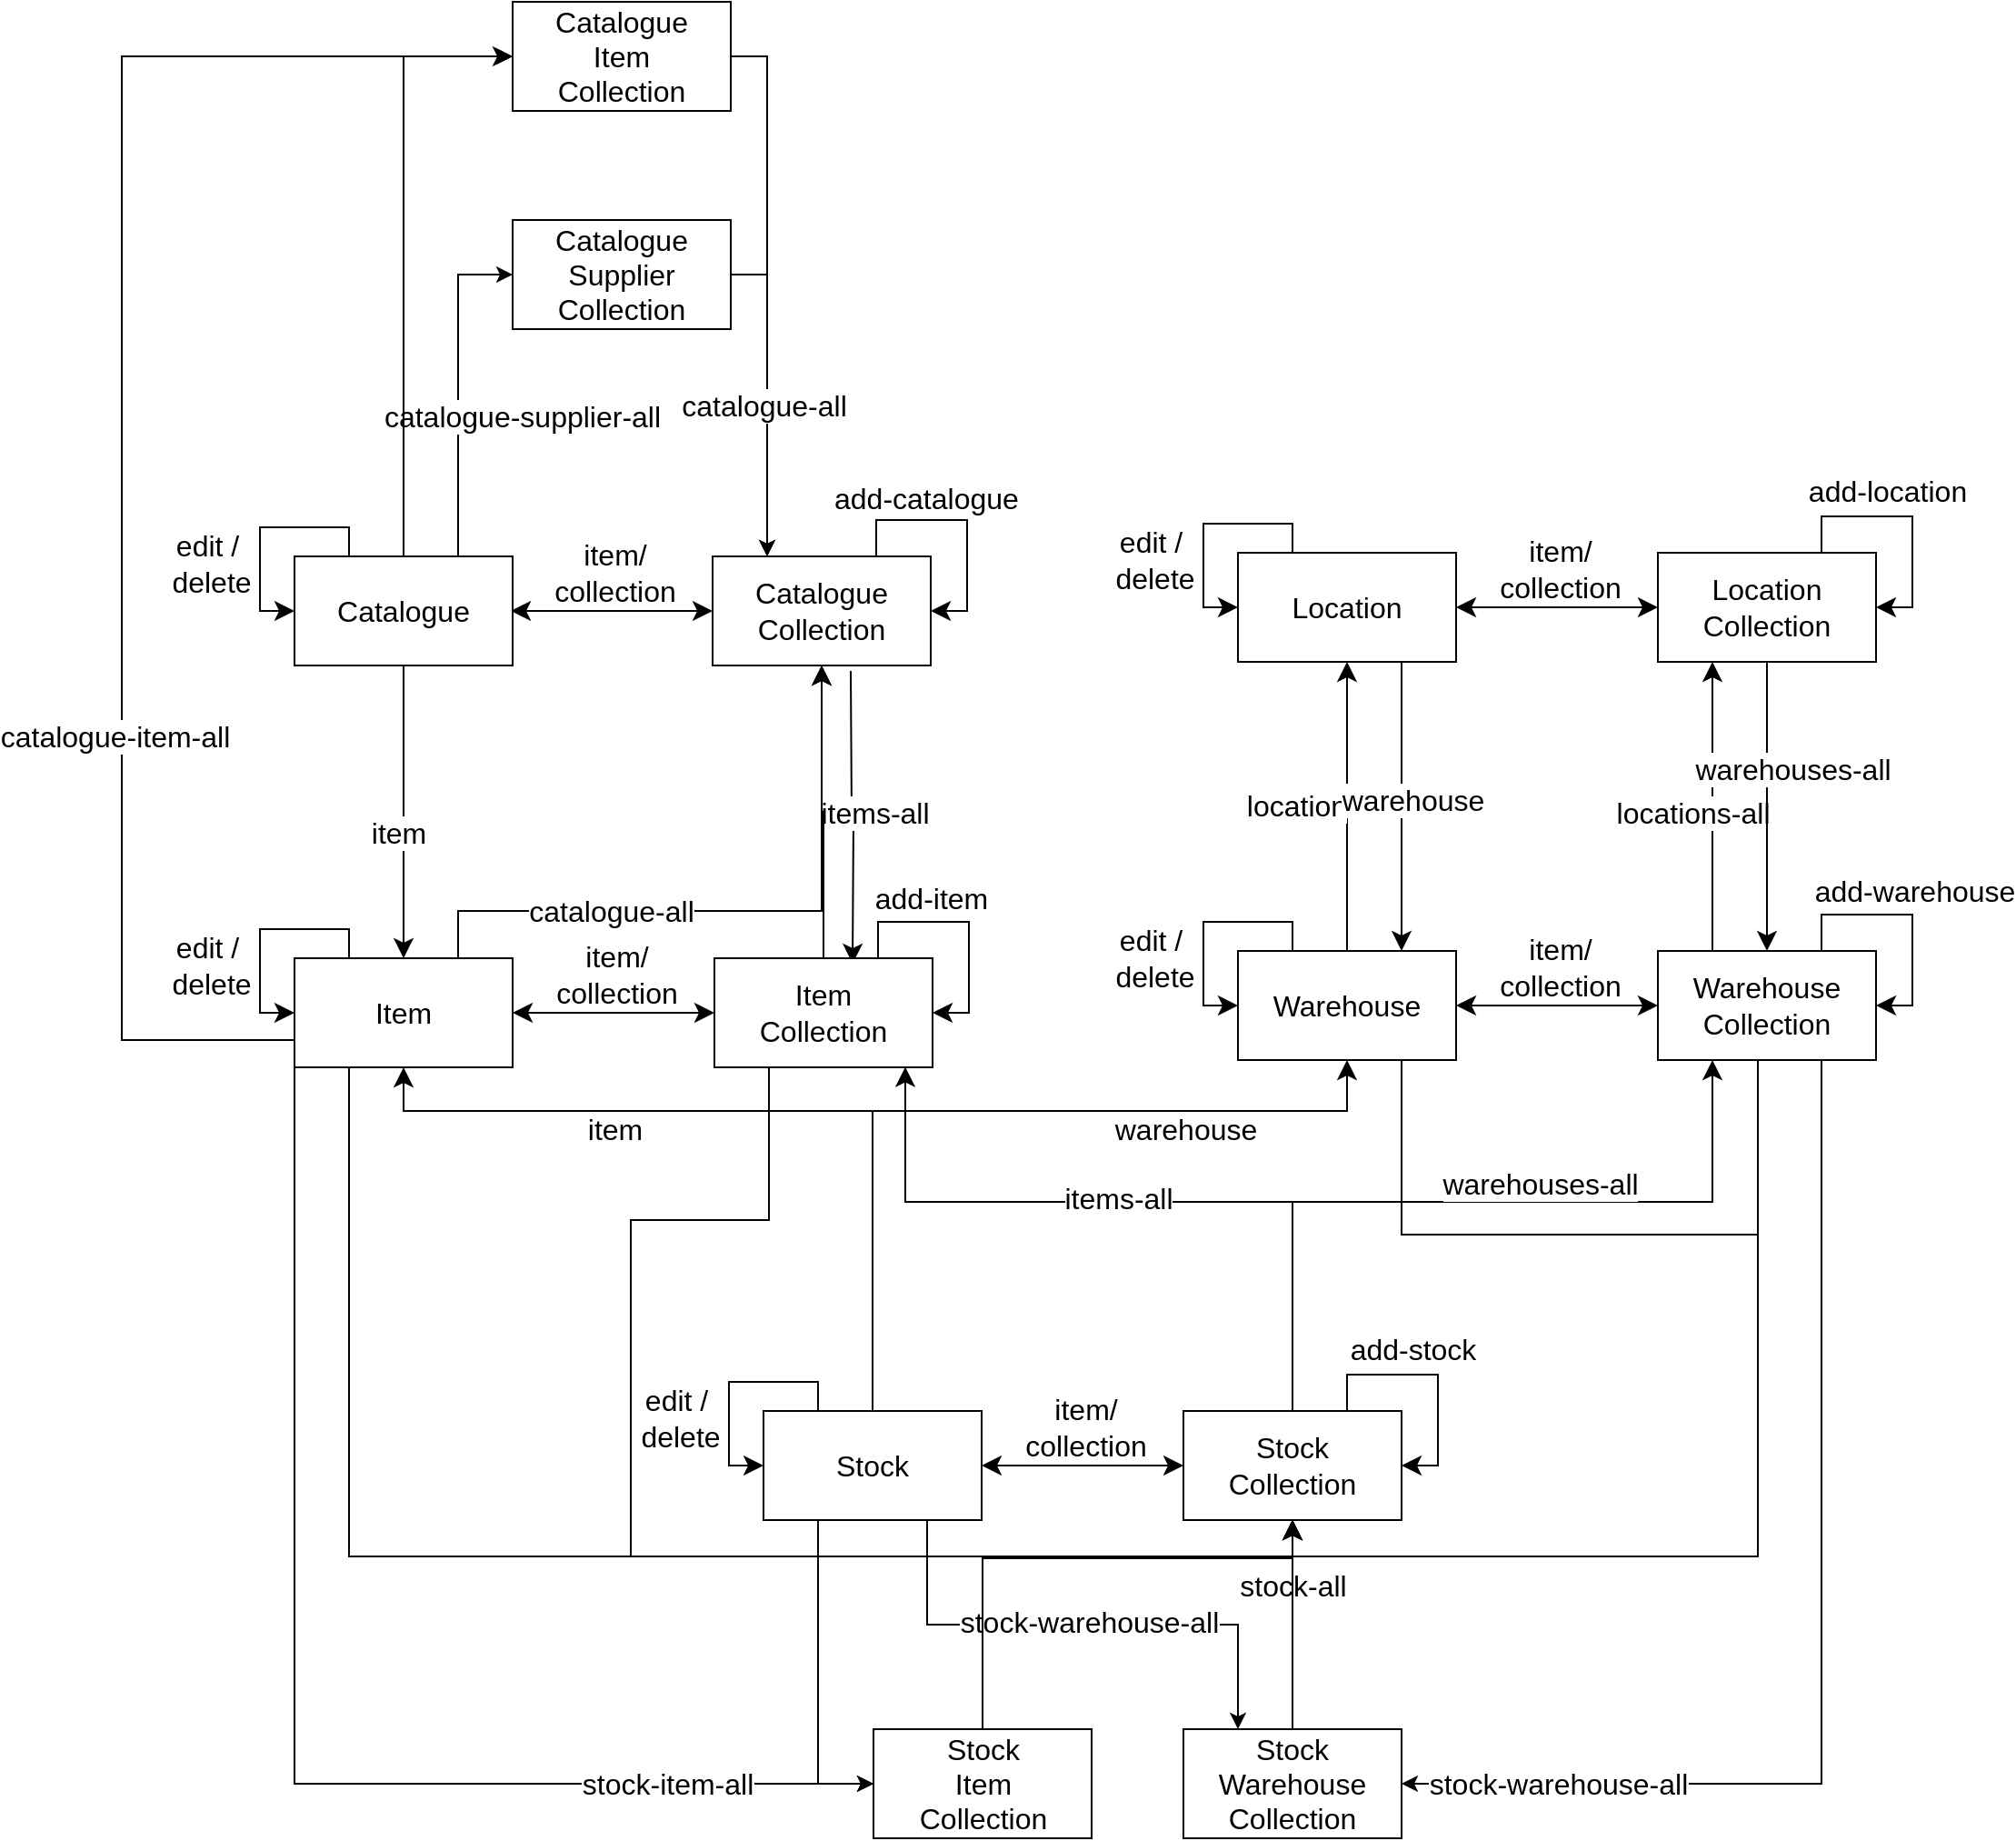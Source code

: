 <mxfile version="24.2.0" type="device">
  <diagram name="Page-1" id="_x98dY9ZcwH1jBAHzvjr">
    <mxGraphModel dx="2602" dy="1165" grid="1" gridSize="10" guides="1" tooltips="1" connect="1" arrows="1" fold="1" page="0" pageScale="1" pageWidth="827" pageHeight="1169" math="0" shadow="0">
      <root>
        <mxCell id="0" />
        <mxCell id="1" parent="0" />
        <mxCell id="DyLD08-vMLnyXxfXKmFI-63" style="edgeStyle=orthogonalEdgeStyle;shape=connector;rounded=0;orthogonalLoop=1;jettySize=auto;html=1;exitX=0.75;exitY=1;exitDx=0;exitDy=0;entryX=0.75;entryY=0;entryDx=0;entryDy=0;labelBackgroundColor=default;strokeColor=default;align=center;verticalAlign=middle;fontFamily=Helvetica;fontSize=12;fontColor=default;endArrow=classic;startSize=8;endSize=8;" parent="1" edge="1">
          <mxGeometry relative="1" as="geometry">
            <mxPoint x="-59" y="118" as="sourcePoint" />
            <mxPoint x="-58" y="279" as="targetPoint" />
          </mxGeometry>
        </mxCell>
        <mxCell id="DyLD08-vMLnyXxfXKmFI-64" value="&lt;font style=&quot;font-size: 16px;&quot;&gt;items-all&lt;/font&gt;" style="edgeLabel;html=1;align=center;verticalAlign=middle;resizable=0;points=[];fontFamily=Helvetica;fontSize=12;fontColor=default;" parent="DyLD08-vMLnyXxfXKmFI-63" vertex="1" connectable="0">
          <mxGeometry x="-0.042" y="2" relative="1" as="geometry">
            <mxPoint x="10" as="offset" />
          </mxGeometry>
        </mxCell>
        <mxCell id="DyLD08-vMLnyXxfXKmFI-2" value="Catalogue&lt;br&gt;Collection" style="rounded=0;whiteSpace=wrap;html=1;fontSize=16;" parent="1" vertex="1">
          <mxGeometry x="-135" y="55" width="120" height="60" as="geometry" />
        </mxCell>
        <mxCell id="DyLD08-vMLnyXxfXKmFI-19" value="" style="endArrow=classic;startArrow=classic;html=1;rounded=0;fontSize=12;curved=1;startSize=8;endSize=8;exitX=1;exitY=0.5;exitDx=0;exitDy=0;entryX=0;entryY=0.5;entryDx=0;entryDy=0;" parent="1" target="DyLD08-vMLnyXxfXKmFI-2" edge="1">
          <mxGeometry width="50" height="50" relative="1" as="geometry">
            <mxPoint x="-246" y="85" as="sourcePoint" />
            <mxPoint x="-101" y="207" as="targetPoint" />
          </mxGeometry>
        </mxCell>
        <mxCell id="DyLD08-vMLnyXxfXKmFI-20" value="item/&lt;br&gt;collection" style="edgeLabel;html=1;align=center;verticalAlign=middle;resizable=0;points=[];fontSize=16;" parent="DyLD08-vMLnyXxfXKmFI-19" vertex="1" connectable="0">
          <mxGeometry x="-0.127" y="-1" relative="1" as="geometry">
            <mxPoint x="8" y="-22" as="offset" />
          </mxGeometry>
        </mxCell>
        <mxCell id="DyLD08-vMLnyXxfXKmFI-58" style="edgeStyle=orthogonalEdgeStyle;rounded=0;orthogonalLoop=1;jettySize=auto;html=1;exitX=0.75;exitY=0;exitDx=0;exitDy=0;fontSize=12;startSize=8;endSize=8;" parent="1" source="DyLD08-vMLnyXxfXKmFI-29" target="DyLD08-vMLnyXxfXKmFI-2" edge="1">
          <mxGeometry relative="1" as="geometry">
            <Array as="points">
              <mxPoint x="-275" y="250" />
              <mxPoint x="-75" y="250" />
            </Array>
          </mxGeometry>
        </mxCell>
        <mxCell id="DyLD08-vMLnyXxfXKmFI-61" value="&lt;font style=&quot;font-size: 16px;&quot;&gt;catalogue-all&lt;/font&gt;" style="edgeLabel;html=1;align=center;verticalAlign=middle;resizable=0;points=[];fontFamily=Helvetica;fontSize=12;fontColor=default;" parent="DyLD08-vMLnyXxfXKmFI-58" vertex="1" connectable="0">
          <mxGeometry x="-0.391" relative="1" as="geometry">
            <mxPoint as="offset" />
          </mxGeometry>
        </mxCell>
        <mxCell id="DyLD08-vMLnyXxfXKmFI-115" style="edgeStyle=orthogonalEdgeStyle;shape=connector;rounded=0;orthogonalLoop=1;jettySize=auto;html=1;exitX=0.25;exitY=1;exitDx=0;exitDy=0;entryX=0.5;entryY=1;entryDx=0;entryDy=0;labelBackgroundColor=default;strokeColor=default;align=center;verticalAlign=middle;fontFamily=Helvetica;fontSize=12;fontColor=default;endArrow=classic;startSize=8;endSize=8;" parent="1" source="DyLD08-vMLnyXxfXKmFI-29" target="DyLD08-vMLnyXxfXKmFI-94" edge="1">
          <mxGeometry relative="1" as="geometry" />
        </mxCell>
        <mxCell id="mo2YGIKd-5UnRuoaPbzB-15" style="edgeStyle=orthogonalEdgeStyle;rounded=0;orthogonalLoop=1;jettySize=auto;html=1;exitX=0;exitY=0.75;exitDx=0;exitDy=0;entryX=0;entryY=0.5;entryDx=0;entryDy=0;" parent="1" source="DyLD08-vMLnyXxfXKmFI-29" target="mo2YGIKd-5UnRuoaPbzB-3" edge="1">
          <mxGeometry relative="1" as="geometry">
            <Array as="points">
              <mxPoint x="-460" y="321" />
              <mxPoint x="-460" y="-220" />
            </Array>
          </mxGeometry>
        </mxCell>
        <mxCell id="mo2YGIKd-5UnRuoaPbzB-16" value="&lt;font style=&quot;font-size: 16px;&quot;&gt;catalogue-item-all&lt;/font&gt;" style="edgeLabel;html=1;align=center;verticalAlign=middle;resizable=0;points=[];" parent="mo2YGIKd-5UnRuoaPbzB-15" vertex="1" connectable="0">
          <mxGeometry x="-0.384" y="4" relative="1" as="geometry">
            <mxPoint as="offset" />
          </mxGeometry>
        </mxCell>
        <mxCell id="mo2YGIKd-5UnRuoaPbzB-18" style="edgeStyle=orthogonalEdgeStyle;rounded=0;orthogonalLoop=1;jettySize=auto;html=1;exitX=0;exitY=1;exitDx=0;exitDy=0;entryX=0;entryY=0.5;entryDx=0;entryDy=0;" parent="1" source="DyLD08-vMLnyXxfXKmFI-29" target="mo2YGIKd-5UnRuoaPbzB-6" edge="1">
          <mxGeometry relative="1" as="geometry" />
        </mxCell>
        <mxCell id="mo2YGIKd-5UnRuoaPbzB-20" value="&lt;font style=&quot;font-size: 16px;&quot;&gt;stock-item-all&lt;/font&gt;" style="edgeLabel;html=1;align=center;verticalAlign=middle;resizable=0;points=[];" parent="mo2YGIKd-5UnRuoaPbzB-18" vertex="1" connectable="0">
          <mxGeometry x="0.86" relative="1" as="geometry">
            <mxPoint x="-64" as="offset" />
          </mxGeometry>
        </mxCell>
        <mxCell id="DyLD08-vMLnyXxfXKmFI-29" value="Item" style="rounded=0;whiteSpace=wrap;html=1;fontSize=16;" parent="1" vertex="1">
          <mxGeometry x="-365" y="276" width="120" height="60" as="geometry" />
        </mxCell>
        <mxCell id="DyLD08-vMLnyXxfXKmFI-60" style="edgeStyle=orthogonalEdgeStyle;shape=connector;rounded=0;orthogonalLoop=1;jettySize=auto;html=1;exitX=0.5;exitY=0;exitDx=0;exitDy=0;labelBackgroundColor=default;strokeColor=default;align=center;verticalAlign=middle;fontFamily=Helvetica;fontSize=12;fontColor=default;endArrow=classic;startSize=8;endSize=8;" parent="1" source="DyLD08-vMLnyXxfXKmFI-30" target="DyLD08-vMLnyXxfXKmFI-2" edge="1">
          <mxGeometry relative="1" as="geometry" />
        </mxCell>
        <mxCell id="DyLD08-vMLnyXxfXKmFI-110" style="edgeStyle=orthogonalEdgeStyle;shape=connector;rounded=0;orthogonalLoop=1;jettySize=auto;html=1;exitX=0.25;exitY=1;exitDx=0;exitDy=0;entryX=0.5;entryY=1;entryDx=0;entryDy=0;labelBackgroundColor=default;strokeColor=default;align=center;verticalAlign=middle;fontFamily=Helvetica;fontSize=12;fontColor=default;endArrow=classic;startSize=8;endSize=8;" parent="1" source="DyLD08-vMLnyXxfXKmFI-30" target="DyLD08-vMLnyXxfXKmFI-94" edge="1">
          <mxGeometry relative="1" as="geometry">
            <Array as="points">
              <mxPoint x="-104" y="420" />
              <mxPoint x="-180" y="420" />
              <mxPoint x="-180" y="605" />
              <mxPoint x="184" y="605" />
            </Array>
          </mxGeometry>
        </mxCell>
        <mxCell id="DyLD08-vMLnyXxfXKmFI-30" value="Item&lt;br&gt;Collection" style="rounded=0;whiteSpace=wrap;html=1;fontSize=16;" parent="1" vertex="1">
          <mxGeometry x="-134" y="276" width="120" height="60" as="geometry" />
        </mxCell>
        <mxCell id="DyLD08-vMLnyXxfXKmFI-33" value="" style="endArrow=classic;startArrow=classic;html=1;rounded=0;fontSize=12;curved=1;startSize=8;endSize=8;exitX=1;exitY=0.5;exitDx=0;exitDy=0;entryX=0;entryY=0.5;entryDx=0;entryDy=0;" parent="1" source="DyLD08-vMLnyXxfXKmFI-29" target="DyLD08-vMLnyXxfXKmFI-30" edge="1">
          <mxGeometry width="50" height="50" relative="1" as="geometry">
            <mxPoint x="-150" y="478" as="sourcePoint" />
            <mxPoint x="-100" y="428" as="targetPoint" />
          </mxGeometry>
        </mxCell>
        <mxCell id="DyLD08-vMLnyXxfXKmFI-34" value="item/&lt;br&gt;collection" style="edgeLabel;html=1;align=center;verticalAlign=middle;resizable=0;points=[];fontSize=16;" parent="DyLD08-vMLnyXxfXKmFI-33" vertex="1" connectable="0">
          <mxGeometry x="-0.127" y="-1" relative="1" as="geometry">
            <mxPoint x="8" y="-22" as="offset" />
          </mxGeometry>
        </mxCell>
        <mxCell id="DyLD08-vMLnyXxfXKmFI-43" style="edgeStyle=orthogonalEdgeStyle;rounded=0;orthogonalLoop=1;jettySize=auto;html=1;exitX=0.25;exitY=0;exitDx=0;exitDy=0;entryX=0;entryY=0.5;entryDx=0;entryDy=0;fontSize=12;startSize=8;endSize=8;" parent="1" source="DyLD08-vMLnyXxfXKmFI-29" target="DyLD08-vMLnyXxfXKmFI-29" edge="1">
          <mxGeometry relative="1" as="geometry">
            <Array as="points">
              <mxPoint x="-335" y="260" />
              <mxPoint x="-384" y="260" />
              <mxPoint x="-384" y="306" />
            </Array>
          </mxGeometry>
        </mxCell>
        <mxCell id="DyLD08-vMLnyXxfXKmFI-45" value="edit /&amp;nbsp;&lt;br&gt;delete" style="edgeLabel;html=1;align=center;verticalAlign=middle;resizable=0;points=[];fontSize=16;" parent="DyLD08-vMLnyXxfXKmFI-43" vertex="1" connectable="0">
          <mxGeometry x="-0.19" relative="1" as="geometry">
            <mxPoint x="-40" y="20" as="offset" />
          </mxGeometry>
        </mxCell>
        <mxCell id="DyLD08-vMLnyXxfXKmFI-54" style="edgeStyle=none;curved=1;rounded=0;orthogonalLoop=1;jettySize=auto;html=1;exitX=0.5;exitY=1;exitDx=0;exitDy=0;fontSize=12;startSize=8;endSize=8;" parent="1" source="DyLD08-vMLnyXxfXKmFI-46" target="DyLD08-vMLnyXxfXKmFI-29" edge="1">
          <mxGeometry relative="1" as="geometry" />
        </mxCell>
        <mxCell id="DyLD08-vMLnyXxfXKmFI-55" value="item" style="edgeLabel;html=1;align=center;verticalAlign=middle;resizable=0;points=[];fontSize=16;" parent="DyLD08-vMLnyXxfXKmFI-54" vertex="1" connectable="0">
          <mxGeometry x="0.141" y="3" relative="1" as="geometry">
            <mxPoint x="-6" as="offset" />
          </mxGeometry>
        </mxCell>
        <mxCell id="mo2YGIKd-5UnRuoaPbzB-9" style="edgeStyle=orthogonalEdgeStyle;rounded=0;orthogonalLoop=1;jettySize=auto;html=1;exitX=0.75;exitY=0;exitDx=0;exitDy=0;entryX=0;entryY=0.5;entryDx=0;entryDy=0;" parent="1" source="DyLD08-vMLnyXxfXKmFI-46" target="mo2YGIKd-5UnRuoaPbzB-4" edge="1">
          <mxGeometry relative="1" as="geometry" />
        </mxCell>
        <mxCell id="mo2YGIKd-5UnRuoaPbzB-11" value="Text" style="edgeLabel;html=1;align=center;verticalAlign=middle;resizable=0;points=[];" parent="mo2YGIKd-5UnRuoaPbzB-9" vertex="1" connectable="0">
          <mxGeometry x="-0.514" relative="1" as="geometry">
            <mxPoint y="-30" as="offset" />
          </mxGeometry>
        </mxCell>
        <mxCell id="mo2YGIKd-5UnRuoaPbzB-12" value="&lt;font style=&quot;font-size: 16px;&quot;&gt;catalogue-supplier-all&lt;/font&gt;" style="edgeLabel;html=1;align=center;verticalAlign=middle;resizable=0;points=[];" parent="mo2YGIKd-5UnRuoaPbzB-9" vertex="1" connectable="0">
          <mxGeometry x="-0.163" y="-4" relative="1" as="geometry">
            <mxPoint x="31" as="offset" />
          </mxGeometry>
        </mxCell>
        <mxCell id="xEfoK72YNDzqv8GyqFjA-4" style="edgeStyle=orthogonalEdgeStyle;rounded=0;orthogonalLoop=1;jettySize=auto;html=1;exitX=0.5;exitY=0;exitDx=0;exitDy=0;entryX=0;entryY=0.5;entryDx=0;entryDy=0;fontSize=12;startSize=8;endSize=8;" parent="1" source="DyLD08-vMLnyXxfXKmFI-46" target="mo2YGIKd-5UnRuoaPbzB-3" edge="1">
          <mxGeometry relative="1" as="geometry" />
        </mxCell>
        <mxCell id="DyLD08-vMLnyXxfXKmFI-46" value="Catalogue" style="rounded=0;whiteSpace=wrap;html=1;fontSize=16;" parent="1" vertex="1">
          <mxGeometry x="-365" y="55" width="120" height="60" as="geometry" />
        </mxCell>
        <mxCell id="DyLD08-vMLnyXxfXKmFI-47" style="edgeStyle=orthogonalEdgeStyle;rounded=0;orthogonalLoop=1;jettySize=auto;html=1;exitX=0.25;exitY=0;exitDx=0;exitDy=0;entryX=0;entryY=0.5;entryDx=0;entryDy=0;fontSize=12;startSize=8;endSize=8;" parent="1" source="DyLD08-vMLnyXxfXKmFI-46" target="DyLD08-vMLnyXxfXKmFI-46" edge="1">
          <mxGeometry relative="1" as="geometry">
            <Array as="points">
              <mxPoint x="-335" y="39" />
              <mxPoint x="-384" y="39" />
              <mxPoint x="-384" y="85" />
            </Array>
          </mxGeometry>
        </mxCell>
        <mxCell id="DyLD08-vMLnyXxfXKmFI-48" value="edit /&amp;nbsp;&lt;br&gt;delete" style="edgeLabel;html=1;align=center;verticalAlign=middle;resizable=0;points=[];fontSize=16;" parent="DyLD08-vMLnyXxfXKmFI-47" vertex="1" connectable="0">
          <mxGeometry x="-0.19" relative="1" as="geometry">
            <mxPoint x="-40" y="20" as="offset" />
          </mxGeometry>
        </mxCell>
        <mxCell id="DyLD08-vMLnyXxfXKmFI-49" style="edgeStyle=orthogonalEdgeStyle;rounded=0;orthogonalLoop=1;jettySize=auto;html=1;exitX=0.75;exitY=0;exitDx=0;exitDy=0;entryX=1;entryY=0.5;entryDx=0;entryDy=0;fontSize=12;startSize=8;endSize=8;" parent="1" source="DyLD08-vMLnyXxfXKmFI-2" target="DyLD08-vMLnyXxfXKmFI-2" edge="1">
          <mxGeometry relative="1" as="geometry" />
        </mxCell>
        <mxCell id="DyLD08-vMLnyXxfXKmFI-50" value="&lt;span style=&quot;color: rgb(0, 0, 0); font-family: Helvetica; font-size: 16px; font-style: normal; font-variant-ligatures: normal; font-variant-caps: normal; font-weight: 400; letter-spacing: normal; orphans: 2; text-align: center; text-indent: 0px; text-transform: none; widows: 2; word-spacing: 0px; -webkit-text-stroke-width: 0px; background-color: rgb(255, 255, 255); text-decoration-thickness: initial; text-decoration-style: initial; text-decoration-color: initial; float: none; display: inline !important;&quot;&gt;add-catalogue&lt;/span&gt;" style="text;whiteSpace=wrap;html=1;fontSize=16;" parent="1" vertex="1">
          <mxGeometry x="-69.997" y="6.997" width="167" height="41" as="geometry" />
        </mxCell>
        <mxCell id="DyLD08-vMLnyXxfXKmFI-51" style="edgeStyle=orthogonalEdgeStyle;rounded=0;orthogonalLoop=1;jettySize=auto;html=1;exitX=0.75;exitY=0;exitDx=0;exitDy=0;entryX=1;entryY=0.5;entryDx=0;entryDy=0;fontSize=12;startSize=8;endSize=8;" parent="1" source="DyLD08-vMLnyXxfXKmFI-30" target="DyLD08-vMLnyXxfXKmFI-30" edge="1">
          <mxGeometry relative="1" as="geometry" />
        </mxCell>
        <mxCell id="DyLD08-vMLnyXxfXKmFI-53" value="add-item" style="edgeLabel;html=1;align=center;verticalAlign=middle;resizable=0;points=[];fontSize=16;" parent="DyLD08-vMLnyXxfXKmFI-51" vertex="1" connectable="0">
          <mxGeometry x="-0.367" y="1" relative="1" as="geometry">
            <mxPoint x="4" y="-12" as="offset" />
          </mxGeometry>
        </mxCell>
        <mxCell id="DyLD08-vMLnyXxfXKmFI-82" value="" style="group" parent="1" vertex="1" connectable="0">
          <mxGeometry x="135" y="256" width="370" height="76" as="geometry" />
        </mxCell>
        <mxCell id="DyLD08-vMLnyXxfXKmFI-74" value="Warehouse" style="rounded=0;whiteSpace=wrap;html=1;fontSize=16;" parent="DyLD08-vMLnyXxfXKmFI-82" vertex="1">
          <mxGeometry x="19" y="16" width="120" height="60" as="geometry" />
        </mxCell>
        <mxCell id="DyLD08-vMLnyXxfXKmFI-75" value="Warehouse&lt;br&gt;Collection" style="rounded=0;whiteSpace=wrap;html=1;fontSize=16;" parent="DyLD08-vMLnyXxfXKmFI-82" vertex="1">
          <mxGeometry x="250" y="16" width="120" height="60" as="geometry" />
        </mxCell>
        <mxCell id="DyLD08-vMLnyXxfXKmFI-76" value="" style="endArrow=classic;startArrow=classic;html=1;rounded=0;fontSize=12;curved=1;startSize=8;endSize=8;exitX=1;exitY=0.5;exitDx=0;exitDy=0;entryX=0;entryY=0.5;entryDx=0;entryDy=0;" parent="DyLD08-vMLnyXxfXKmFI-82" source="DyLD08-vMLnyXxfXKmFI-74" target="DyLD08-vMLnyXxfXKmFI-75" edge="1">
          <mxGeometry width="50" height="50" relative="1" as="geometry">
            <mxPoint x="234" y="218" as="sourcePoint" />
            <mxPoint x="284" y="168" as="targetPoint" />
          </mxGeometry>
        </mxCell>
        <mxCell id="DyLD08-vMLnyXxfXKmFI-77" value="item/&lt;br&gt;collection" style="edgeLabel;html=1;align=center;verticalAlign=middle;resizable=0;points=[];fontSize=16;" parent="DyLD08-vMLnyXxfXKmFI-76" vertex="1" connectable="0">
          <mxGeometry x="-0.127" y="-1" relative="1" as="geometry">
            <mxPoint x="8" y="-22" as="offset" />
          </mxGeometry>
        </mxCell>
        <mxCell id="DyLD08-vMLnyXxfXKmFI-78" style="edgeStyle=orthogonalEdgeStyle;rounded=0;orthogonalLoop=1;jettySize=auto;html=1;exitX=0.25;exitY=0;exitDx=0;exitDy=0;entryX=0;entryY=0.5;entryDx=0;entryDy=0;fontSize=12;startSize=8;endSize=8;" parent="DyLD08-vMLnyXxfXKmFI-82" source="DyLD08-vMLnyXxfXKmFI-74" target="DyLD08-vMLnyXxfXKmFI-74" edge="1">
          <mxGeometry relative="1" as="geometry">
            <Array as="points">
              <mxPoint x="49" />
              <mxPoint />
              <mxPoint y="46" />
            </Array>
          </mxGeometry>
        </mxCell>
        <mxCell id="DyLD08-vMLnyXxfXKmFI-79" value="edit /&amp;nbsp;&lt;br&gt;delete" style="edgeLabel;html=1;align=center;verticalAlign=middle;resizable=0;points=[];fontSize=16;" parent="DyLD08-vMLnyXxfXKmFI-78" vertex="1" connectable="0">
          <mxGeometry x="-0.19" relative="1" as="geometry">
            <mxPoint x="-40" y="20" as="offset" />
          </mxGeometry>
        </mxCell>
        <mxCell id="DyLD08-vMLnyXxfXKmFI-80" style="edgeStyle=orthogonalEdgeStyle;rounded=0;orthogonalLoop=1;jettySize=auto;html=1;exitX=0.75;exitY=0;exitDx=0;exitDy=0;entryX=1;entryY=0.5;entryDx=0;entryDy=0;fontSize=12;startSize=8;endSize=8;" parent="DyLD08-vMLnyXxfXKmFI-82" source="DyLD08-vMLnyXxfXKmFI-75" target="DyLD08-vMLnyXxfXKmFI-75" edge="1">
          <mxGeometry relative="1" as="geometry" />
        </mxCell>
        <mxCell id="DyLD08-vMLnyXxfXKmFI-81" value="add-warehouse" style="edgeLabel;html=1;align=center;verticalAlign=middle;resizable=0;points=[];fontSize=16;" parent="DyLD08-vMLnyXxfXKmFI-80" vertex="1" connectable="0">
          <mxGeometry x="-0.367" y="1" relative="1" as="geometry">
            <mxPoint x="26" y="-12" as="offset" />
          </mxGeometry>
        </mxCell>
        <mxCell id="DyLD08-vMLnyXxfXKmFI-83" value="" style="group" parent="1" vertex="1" connectable="0">
          <mxGeometry x="135" y="37" width="370" height="76.0" as="geometry" />
        </mxCell>
        <mxCell id="DyLD08-vMLnyXxfXKmFI-66" value="Location" style="rounded=0;whiteSpace=wrap;html=1;fontSize=16;" parent="DyLD08-vMLnyXxfXKmFI-83" vertex="1">
          <mxGeometry x="19" y="16.0" width="120" height="60" as="geometry" />
        </mxCell>
        <mxCell id="DyLD08-vMLnyXxfXKmFI-67" value="Location&lt;br&gt;Collection" style="rounded=0;whiteSpace=wrap;html=1;fontSize=16;" parent="DyLD08-vMLnyXxfXKmFI-83" vertex="1">
          <mxGeometry x="250" y="16.0" width="120" height="60" as="geometry" />
        </mxCell>
        <mxCell id="DyLD08-vMLnyXxfXKmFI-68" value="" style="endArrow=classic;startArrow=classic;html=1;rounded=0;fontSize=12;curved=1;startSize=8;endSize=8;exitX=1;exitY=0.5;exitDx=0;exitDy=0;entryX=0;entryY=0.5;entryDx=0;entryDy=0;" parent="DyLD08-vMLnyXxfXKmFI-83" source="DyLD08-vMLnyXxfXKmFI-66" target="DyLD08-vMLnyXxfXKmFI-67" edge="1">
          <mxGeometry width="50" height="50" relative="1" as="geometry">
            <mxPoint x="234" y="218.0" as="sourcePoint" />
            <mxPoint x="284" y="168.0" as="targetPoint" />
          </mxGeometry>
        </mxCell>
        <mxCell id="DyLD08-vMLnyXxfXKmFI-69" value="item/&lt;br&gt;collection" style="edgeLabel;html=1;align=center;verticalAlign=middle;resizable=0;points=[];fontSize=16;" parent="DyLD08-vMLnyXxfXKmFI-68" vertex="1" connectable="0">
          <mxGeometry x="-0.127" y="-1" relative="1" as="geometry">
            <mxPoint x="8" y="-22" as="offset" />
          </mxGeometry>
        </mxCell>
        <mxCell id="DyLD08-vMLnyXxfXKmFI-70" style="edgeStyle=orthogonalEdgeStyle;rounded=0;orthogonalLoop=1;jettySize=auto;html=1;exitX=0.25;exitY=0;exitDx=0;exitDy=0;entryX=0;entryY=0.5;entryDx=0;entryDy=0;fontSize=12;startSize=8;endSize=8;" parent="DyLD08-vMLnyXxfXKmFI-83" source="DyLD08-vMLnyXxfXKmFI-66" target="DyLD08-vMLnyXxfXKmFI-66" edge="1">
          <mxGeometry relative="1" as="geometry">
            <Array as="points">
              <mxPoint x="49" />
              <mxPoint />
              <mxPoint y="46.0" />
            </Array>
          </mxGeometry>
        </mxCell>
        <mxCell id="DyLD08-vMLnyXxfXKmFI-71" value="edit /&amp;nbsp;&lt;br&gt;delete" style="edgeLabel;html=1;align=center;verticalAlign=middle;resizable=0;points=[];fontSize=16;" parent="DyLD08-vMLnyXxfXKmFI-70" vertex="1" connectable="0">
          <mxGeometry x="-0.19" relative="1" as="geometry">
            <mxPoint x="-40" y="20" as="offset" />
          </mxGeometry>
        </mxCell>
        <mxCell id="DyLD08-vMLnyXxfXKmFI-72" style="edgeStyle=orthogonalEdgeStyle;rounded=0;orthogonalLoop=1;jettySize=auto;html=1;exitX=0.75;exitY=0;exitDx=0;exitDy=0;entryX=1;entryY=0.5;entryDx=0;entryDy=0;fontSize=12;startSize=8;endSize=8;" parent="DyLD08-vMLnyXxfXKmFI-83" source="DyLD08-vMLnyXxfXKmFI-67" target="DyLD08-vMLnyXxfXKmFI-67" edge="1">
          <mxGeometry relative="1" as="geometry" />
        </mxCell>
        <mxCell id="DyLD08-vMLnyXxfXKmFI-73" value="add-location" style="edgeLabel;html=1;align=center;verticalAlign=middle;resizable=0;points=[];fontSize=16;" parent="DyLD08-vMLnyXxfXKmFI-72" vertex="1" connectable="0">
          <mxGeometry x="-0.367" y="1" relative="1" as="geometry">
            <mxPoint x="11" y="-13" as="offset" />
          </mxGeometry>
        </mxCell>
        <mxCell id="DyLD08-vMLnyXxfXKmFI-84" style="edgeStyle=orthogonalEdgeStyle;shape=connector;rounded=0;orthogonalLoop=1;jettySize=auto;html=1;exitX=0.5;exitY=0;exitDx=0;exitDy=0;entryX=0.5;entryY=1;entryDx=0;entryDy=0;labelBackgroundColor=default;strokeColor=default;align=center;verticalAlign=middle;fontFamily=Helvetica;fontSize=12;fontColor=default;endArrow=classic;startSize=8;endSize=8;" parent="1" source="DyLD08-vMLnyXxfXKmFI-74" target="DyLD08-vMLnyXxfXKmFI-66" edge="1">
          <mxGeometry relative="1" as="geometry" />
        </mxCell>
        <mxCell id="DyLD08-vMLnyXxfXKmFI-85" value="&lt;font style=&quot;font-size: 16px;&quot;&gt;location&lt;/font&gt;" style="edgeLabel;html=1;align=center;verticalAlign=middle;resizable=0;points=[];fontFamily=Helvetica;fontSize=12;fontColor=default;" parent="DyLD08-vMLnyXxfXKmFI-84" vertex="1" connectable="0">
          <mxGeometry x="-0.01" relative="1" as="geometry">
            <mxPoint x="-28" y="-2" as="offset" />
          </mxGeometry>
        </mxCell>
        <mxCell id="DyLD08-vMLnyXxfXKmFI-86" style="edgeStyle=orthogonalEdgeStyle;shape=connector;rounded=0;orthogonalLoop=1;jettySize=auto;html=1;exitX=0.75;exitY=1;exitDx=0;exitDy=0;entryX=0.75;entryY=0;entryDx=0;entryDy=0;labelBackgroundColor=default;strokeColor=default;align=center;verticalAlign=middle;fontFamily=Helvetica;fontSize=12;fontColor=default;endArrow=classic;startSize=8;endSize=8;" parent="1" source="DyLD08-vMLnyXxfXKmFI-66" target="DyLD08-vMLnyXxfXKmFI-74" edge="1">
          <mxGeometry relative="1" as="geometry" />
        </mxCell>
        <mxCell id="DyLD08-vMLnyXxfXKmFI-87" value="&lt;font style=&quot;font-size: 16px;&quot;&gt;warehouse&lt;/font&gt;" style="edgeLabel;html=1;align=center;verticalAlign=middle;resizable=0;points=[];fontFamily=Helvetica;fontSize=12;fontColor=default;" parent="DyLD08-vMLnyXxfXKmFI-86" vertex="1" connectable="0">
          <mxGeometry x="-0.083" y="-1" relative="1" as="geometry">
            <mxPoint x="7" y="3" as="offset" />
          </mxGeometry>
        </mxCell>
        <mxCell id="DyLD08-vMLnyXxfXKmFI-88" style="edgeStyle=orthogonalEdgeStyle;shape=connector;rounded=0;orthogonalLoop=1;jettySize=auto;html=1;exitX=0.25;exitY=0;exitDx=0;exitDy=0;entryX=0.25;entryY=1;entryDx=0;entryDy=0;labelBackgroundColor=default;strokeColor=default;align=center;verticalAlign=middle;fontFamily=Helvetica;fontSize=12;fontColor=default;endArrow=classic;startSize=8;endSize=8;" parent="1" source="DyLD08-vMLnyXxfXKmFI-75" target="DyLD08-vMLnyXxfXKmFI-67" edge="1">
          <mxGeometry relative="1" as="geometry" />
        </mxCell>
        <mxCell id="DyLD08-vMLnyXxfXKmFI-89" value="&lt;font style=&quot;font-size: 16px;&quot;&gt;locations-all&lt;/font&gt;" style="edgeLabel;html=1;align=center;verticalAlign=middle;resizable=0;points=[];fontFamily=Helvetica;fontSize=12;fontColor=default;" parent="DyLD08-vMLnyXxfXKmFI-88" vertex="1" connectable="0">
          <mxGeometry x="-0.051" relative="1" as="geometry">
            <mxPoint x="-11" y="-1" as="offset" />
          </mxGeometry>
        </mxCell>
        <mxCell id="DyLD08-vMLnyXxfXKmFI-90" style="edgeStyle=orthogonalEdgeStyle;shape=connector;rounded=0;orthogonalLoop=1;jettySize=auto;html=1;exitX=0.5;exitY=1;exitDx=0;exitDy=0;entryX=0.5;entryY=0;entryDx=0;entryDy=0;labelBackgroundColor=default;strokeColor=default;align=center;verticalAlign=middle;fontFamily=Helvetica;fontSize=12;fontColor=default;endArrow=classic;startSize=8;endSize=8;" parent="1" source="DyLD08-vMLnyXxfXKmFI-67" target="DyLD08-vMLnyXxfXKmFI-75" edge="1">
          <mxGeometry relative="1" as="geometry" />
        </mxCell>
        <mxCell id="DyLD08-vMLnyXxfXKmFI-91" value="&lt;font style=&quot;font-size: 16px;&quot;&gt;warehouses-all&lt;/font&gt;" style="edgeLabel;html=1;align=center;verticalAlign=middle;resizable=0;points=[];fontFamily=Helvetica;fontSize=12;fontColor=default;" parent="DyLD08-vMLnyXxfXKmFI-90" vertex="1" connectable="0">
          <mxGeometry x="-0.221" y="-2" relative="1" as="geometry">
            <mxPoint x="16" y="-3" as="offset" />
          </mxGeometry>
        </mxCell>
        <mxCell id="DyLD08-vMLnyXxfXKmFI-106" style="edgeStyle=orthogonalEdgeStyle;shape=connector;rounded=0;orthogonalLoop=1;jettySize=auto;html=1;exitX=0.5;exitY=0;exitDx=0;exitDy=0;labelBackgroundColor=default;strokeColor=default;align=center;verticalAlign=middle;fontFamily=Helvetica;fontSize=12;fontColor=default;endArrow=classic;startSize=8;endSize=8;entryX=0.5;entryY=1;entryDx=0;entryDy=0;" parent="1" source="DyLD08-vMLnyXxfXKmFI-93" target="DyLD08-vMLnyXxfXKmFI-29" edge="1">
          <mxGeometry relative="1" as="geometry">
            <mxPoint x="-85.067" y="360" as="targetPoint" />
            <Array as="points">
              <mxPoint x="-47" y="360" />
              <mxPoint x="-305" y="360" />
            </Array>
          </mxGeometry>
        </mxCell>
        <mxCell id="DyLD08-vMLnyXxfXKmFI-107" value="&lt;font style=&quot;font-size: 16px;&quot;&gt;item&lt;/font&gt;" style="edgeLabel;html=1;align=center;verticalAlign=middle;resizable=0;points=[];fontFamily=Helvetica;fontSize=12;fontColor=default;" parent="DyLD08-vMLnyXxfXKmFI-106" vertex="1" connectable="0">
          <mxGeometry x="-0.008" y="-2" relative="1" as="geometry">
            <mxPoint x="-86" y="12" as="offset" />
          </mxGeometry>
        </mxCell>
        <mxCell id="DyLD08-vMLnyXxfXKmFI-108" style="edgeStyle=orthogonalEdgeStyle;shape=connector;rounded=0;orthogonalLoop=1;jettySize=auto;html=1;entryX=0.5;entryY=1;entryDx=0;entryDy=0;labelBackgroundColor=default;strokeColor=default;align=center;verticalAlign=middle;fontFamily=Helvetica;fontSize=12;fontColor=default;endArrow=classic;startSize=8;endSize=8;" parent="1" source="DyLD08-vMLnyXxfXKmFI-93" target="DyLD08-vMLnyXxfXKmFI-74" edge="1">
          <mxGeometry relative="1" as="geometry">
            <Array as="points">
              <mxPoint x="-47" y="360" />
              <mxPoint x="214" y="360" />
            </Array>
          </mxGeometry>
        </mxCell>
        <mxCell id="DyLD08-vMLnyXxfXKmFI-109" value="&lt;font style=&quot;font-size: 16px;&quot;&gt;warehouse&lt;/font&gt;" style="edgeLabel;html=1;align=center;verticalAlign=middle;resizable=0;points=[];fontFamily=Helvetica;fontSize=12;fontColor=default;" parent="DyLD08-vMLnyXxfXKmFI-108" vertex="1" connectable="0">
          <mxGeometry x="0.618" y="3" relative="1" as="geometry">
            <mxPoint x="-31" y="13" as="offset" />
          </mxGeometry>
        </mxCell>
        <mxCell id="mo2YGIKd-5UnRuoaPbzB-19" style="edgeStyle=orthogonalEdgeStyle;rounded=0;orthogonalLoop=1;jettySize=auto;html=1;exitX=0.25;exitY=1;exitDx=0;exitDy=0;entryX=0;entryY=0.5;entryDx=0;entryDy=0;" parent="1" source="DyLD08-vMLnyXxfXKmFI-93" target="mo2YGIKd-5UnRuoaPbzB-6" edge="1">
          <mxGeometry relative="1" as="geometry" />
        </mxCell>
        <mxCell id="mo2YGIKd-5UnRuoaPbzB-25" style="edgeStyle=orthogonalEdgeStyle;rounded=0;orthogonalLoop=1;jettySize=auto;html=1;exitX=0.75;exitY=1;exitDx=0;exitDy=0;entryX=0.25;entryY=0;entryDx=0;entryDy=0;" parent="1" source="DyLD08-vMLnyXxfXKmFI-93" target="mo2YGIKd-5UnRuoaPbzB-5" edge="1">
          <mxGeometry relative="1" as="geometry" />
        </mxCell>
        <mxCell id="mo2YGIKd-5UnRuoaPbzB-26" value="&lt;font style=&quot;font-size: 16px;&quot;&gt;stock-warehouse-all&lt;/font&gt;" style="edgeLabel;html=1;align=center;verticalAlign=middle;resizable=0;points=[];" parent="mo2YGIKd-5UnRuoaPbzB-25" vertex="1" connectable="0">
          <mxGeometry x="0.025" y="2" relative="1" as="geometry">
            <mxPoint as="offset" />
          </mxGeometry>
        </mxCell>
        <mxCell id="DyLD08-vMLnyXxfXKmFI-93" value="Stock" style="rounded=0;whiteSpace=wrap;html=1;fontSize=16;" parent="1" vertex="1">
          <mxGeometry x="-107" y="525" width="120" height="60" as="geometry" />
        </mxCell>
        <mxCell id="DyLD08-vMLnyXxfXKmFI-118" style="edgeStyle=orthogonalEdgeStyle;shape=connector;rounded=0;orthogonalLoop=1;jettySize=auto;html=1;exitX=0.5;exitY=0;exitDx=0;exitDy=0;entryX=0.25;entryY=1;entryDx=0;entryDy=0;labelBackgroundColor=default;strokeColor=default;align=center;verticalAlign=middle;fontFamily=Helvetica;fontSize=12;fontColor=default;endArrow=classic;startSize=8;endSize=8;" parent="1" source="DyLD08-vMLnyXxfXKmFI-94" target="DyLD08-vMLnyXxfXKmFI-75" edge="1">
          <mxGeometry relative="1" as="geometry">
            <Array as="points">
              <mxPoint x="184" y="410" />
              <mxPoint x="415" y="410" />
            </Array>
          </mxGeometry>
        </mxCell>
        <mxCell id="DyLD08-vMLnyXxfXKmFI-119" value="&lt;font style=&quot;font-size: 16px;&quot;&gt;warehouses-all&lt;/font&gt;" style="edgeLabel;html=1;align=center;verticalAlign=middle;resizable=0;points=[];fontFamily=Helvetica;fontSize=12;fontColor=default;" parent="DyLD08-vMLnyXxfXKmFI-118" vertex="1" connectable="0">
          <mxGeometry x="0.149" y="4" relative="1" as="geometry">
            <mxPoint x="7" y="-6" as="offset" />
          </mxGeometry>
        </mxCell>
        <mxCell id="DyLD08-vMLnyXxfXKmFI-94" value="Stock&lt;br&gt;Collection" style="rounded=0;whiteSpace=wrap;html=1;fontSize=16;" parent="1" vertex="1">
          <mxGeometry x="124" y="525" width="120" height="60" as="geometry" />
        </mxCell>
        <mxCell id="DyLD08-vMLnyXxfXKmFI-95" value="" style="endArrow=classic;startArrow=classic;html=1;rounded=0;fontSize=12;curved=1;startSize=8;endSize=8;exitX=1;exitY=0.5;exitDx=0;exitDy=0;entryX=0;entryY=0.5;entryDx=0;entryDy=0;" parent="1" source="DyLD08-vMLnyXxfXKmFI-93" target="DyLD08-vMLnyXxfXKmFI-94" edge="1">
          <mxGeometry width="50" height="50" relative="1" as="geometry">
            <mxPoint x="108" y="727" as="sourcePoint" />
            <mxPoint x="158" y="677" as="targetPoint" />
          </mxGeometry>
        </mxCell>
        <mxCell id="DyLD08-vMLnyXxfXKmFI-96" value="item/&lt;br&gt;collection" style="edgeLabel;html=1;align=center;verticalAlign=middle;resizable=0;points=[];fontSize=16;" parent="DyLD08-vMLnyXxfXKmFI-95" vertex="1" connectable="0">
          <mxGeometry x="-0.127" y="-1" relative="1" as="geometry">
            <mxPoint x="8" y="-22" as="offset" />
          </mxGeometry>
        </mxCell>
        <mxCell id="DyLD08-vMLnyXxfXKmFI-97" style="edgeStyle=orthogonalEdgeStyle;rounded=0;orthogonalLoop=1;jettySize=auto;html=1;exitX=0.25;exitY=0;exitDx=0;exitDy=0;entryX=0;entryY=0.5;entryDx=0;entryDy=0;fontSize=12;startSize=8;endSize=8;" parent="1" source="DyLD08-vMLnyXxfXKmFI-93" target="DyLD08-vMLnyXxfXKmFI-93" edge="1">
          <mxGeometry relative="1" as="geometry">
            <Array as="points">
              <mxPoint x="-77" y="509" />
              <mxPoint x="-126" y="509" />
              <mxPoint x="-126" y="555" />
            </Array>
          </mxGeometry>
        </mxCell>
        <mxCell id="DyLD08-vMLnyXxfXKmFI-98" value="edit /&amp;nbsp;&lt;br&gt;delete" style="edgeLabel;html=1;align=center;verticalAlign=middle;resizable=0;points=[];fontSize=16;" parent="DyLD08-vMLnyXxfXKmFI-97" vertex="1" connectable="0">
          <mxGeometry x="-0.19" relative="1" as="geometry">
            <mxPoint x="-40" y="20" as="offset" />
          </mxGeometry>
        </mxCell>
        <mxCell id="DyLD08-vMLnyXxfXKmFI-99" style="edgeStyle=orthogonalEdgeStyle;rounded=0;orthogonalLoop=1;jettySize=auto;html=1;exitX=0.75;exitY=0;exitDx=0;exitDy=0;entryX=1;entryY=0.5;entryDx=0;entryDy=0;fontSize=12;startSize=8;endSize=8;" parent="1" source="DyLD08-vMLnyXxfXKmFI-94" target="DyLD08-vMLnyXxfXKmFI-94" edge="1">
          <mxGeometry relative="1" as="geometry" />
        </mxCell>
        <mxCell id="DyLD08-vMLnyXxfXKmFI-100" value="add-stock" style="edgeLabel;html=1;align=center;verticalAlign=middle;resizable=0;points=[];fontSize=16;" parent="DyLD08-vMLnyXxfXKmFI-99" vertex="1" connectable="0">
          <mxGeometry x="-0.367" y="1" relative="1" as="geometry">
            <mxPoint x="11" y="-13" as="offset" />
          </mxGeometry>
        </mxCell>
        <mxCell id="DyLD08-vMLnyXxfXKmFI-112" style="edgeStyle=orthogonalEdgeStyle;shape=connector;rounded=0;orthogonalLoop=1;jettySize=auto;html=1;exitX=0.5;exitY=1;exitDx=0;exitDy=0;entryX=0.5;entryY=1;entryDx=0;entryDy=0;labelBackgroundColor=default;strokeColor=default;align=center;verticalAlign=middle;fontFamily=Helvetica;fontSize=12;fontColor=default;endArrow=classic;startSize=8;endSize=8;" parent="1" source="DyLD08-vMLnyXxfXKmFI-75" target="DyLD08-vMLnyXxfXKmFI-94" edge="1">
          <mxGeometry relative="1" as="geometry">
            <Array as="points">
              <mxPoint x="440" y="332" />
              <mxPoint x="440" y="605" />
              <mxPoint x="184" y="605" />
            </Array>
          </mxGeometry>
        </mxCell>
        <mxCell id="DyLD08-vMLnyXxfXKmFI-113" value="&lt;font style=&quot;font-size: 16px;&quot;&gt;stock-all&lt;/font&gt;" style="edgeLabel;html=1;align=center;verticalAlign=middle;resizable=0;points=[];fontFamily=Helvetica;fontSize=12;fontColor=default;" parent="DyLD08-vMLnyXxfXKmFI-112" vertex="1" connectable="0">
          <mxGeometry x="0.936" y="1" relative="1" as="geometry">
            <mxPoint x="1" y="18" as="offset" />
          </mxGeometry>
        </mxCell>
        <mxCell id="DyLD08-vMLnyXxfXKmFI-114" style="edgeStyle=orthogonalEdgeStyle;shape=connector;rounded=0;orthogonalLoop=1;jettySize=auto;html=1;exitX=0.75;exitY=1;exitDx=0;exitDy=0;entryX=0.5;entryY=1;entryDx=0;entryDy=0;labelBackgroundColor=default;strokeColor=default;align=center;verticalAlign=middle;fontFamily=Helvetica;fontSize=12;fontColor=default;endArrow=classic;startSize=8;endSize=8;" parent="1" source="DyLD08-vMLnyXxfXKmFI-74" target="DyLD08-vMLnyXxfXKmFI-94" edge="1">
          <mxGeometry relative="1" as="geometry">
            <Array as="points">
              <mxPoint x="244" y="428" />
              <mxPoint x="440" y="428" />
              <mxPoint x="440" y="605" />
              <mxPoint x="184" y="605" />
            </Array>
          </mxGeometry>
        </mxCell>
        <mxCell id="DyLD08-vMLnyXxfXKmFI-116" style="edgeStyle=orthogonalEdgeStyle;shape=connector;rounded=0;orthogonalLoop=1;jettySize=auto;html=1;exitX=0.5;exitY=0;exitDx=0;exitDy=0;entryX=0.875;entryY=0.997;entryDx=0;entryDy=0;entryPerimeter=0;labelBackgroundColor=default;strokeColor=default;align=center;verticalAlign=middle;fontFamily=Helvetica;fontSize=12;fontColor=default;endArrow=classic;startSize=8;endSize=8;" parent="1" source="DyLD08-vMLnyXxfXKmFI-94" target="DyLD08-vMLnyXxfXKmFI-30" edge="1">
          <mxGeometry relative="1" as="geometry">
            <Array as="points">
              <mxPoint x="184" y="410" />
              <mxPoint x="-29" y="410" />
            </Array>
          </mxGeometry>
        </mxCell>
        <mxCell id="DyLD08-vMLnyXxfXKmFI-117" value="&lt;font style=&quot;font-size: 16px;&quot;&gt;items-all&lt;/font&gt;" style="edgeLabel;html=1;align=center;verticalAlign=middle;resizable=0;points=[];fontFamily=Helvetica;fontSize=12;fontColor=default;" parent="DyLD08-vMLnyXxfXKmFI-116" vertex="1" connectable="0">
          <mxGeometry x="0.053" y="-2" relative="1" as="geometry">
            <mxPoint as="offset" />
          </mxGeometry>
        </mxCell>
        <mxCell id="mo2YGIKd-5UnRuoaPbzB-17" style="edgeStyle=orthogonalEdgeStyle;rounded=0;orthogonalLoop=1;jettySize=auto;html=1;exitX=1;exitY=0.5;exitDx=0;exitDy=0;entryX=0.25;entryY=0;entryDx=0;entryDy=0;" parent="1" source="mo2YGIKd-5UnRuoaPbzB-3" target="DyLD08-vMLnyXxfXKmFI-2" edge="1">
          <mxGeometry relative="1" as="geometry" />
        </mxCell>
        <mxCell id="mo2YGIKd-5UnRuoaPbzB-3" value="Catalogue&lt;div&gt;Item&lt;div&gt;Collection&lt;/div&gt;&lt;/div&gt;" style="rounded=0;whiteSpace=wrap;html=1;fontSize=16;" parent="1" vertex="1">
          <mxGeometry x="-245" y="-250" width="120" height="60" as="geometry" />
        </mxCell>
        <mxCell id="mo2YGIKd-5UnRuoaPbzB-13" style="edgeStyle=orthogonalEdgeStyle;rounded=0;orthogonalLoop=1;jettySize=auto;html=1;exitX=1;exitY=0.5;exitDx=0;exitDy=0;entryX=0.25;entryY=0;entryDx=0;entryDy=0;" parent="1" source="mo2YGIKd-5UnRuoaPbzB-4" target="DyLD08-vMLnyXxfXKmFI-2" edge="1">
          <mxGeometry relative="1" as="geometry" />
        </mxCell>
        <mxCell id="mo2YGIKd-5UnRuoaPbzB-14" value="&lt;font style=&quot;font-size: 16px;&quot;&gt;catalogue-all&lt;/font&gt;" style="edgeLabel;html=1;align=center;verticalAlign=middle;resizable=0;points=[];" parent="mo2YGIKd-5UnRuoaPbzB-13" vertex="1" connectable="0">
          <mxGeometry x="0.043" relative="1" as="geometry">
            <mxPoint x="-2" as="offset" />
          </mxGeometry>
        </mxCell>
        <mxCell id="mo2YGIKd-5UnRuoaPbzB-4" value="Catalogue&lt;div&gt;Supplier&lt;div&gt;Collection&lt;/div&gt;&lt;/div&gt;" style="rounded=0;whiteSpace=wrap;html=1;fontSize=16;" parent="1" vertex="1">
          <mxGeometry x="-245" y="-130" width="120" height="60" as="geometry" />
        </mxCell>
        <mxCell id="mo2YGIKd-5UnRuoaPbzB-24" style="edgeStyle=orthogonalEdgeStyle;rounded=0;orthogonalLoop=1;jettySize=auto;html=1;exitX=0.5;exitY=0;exitDx=0;exitDy=0;entryX=0.5;entryY=1;entryDx=0;entryDy=0;" parent="1" source="mo2YGIKd-5UnRuoaPbzB-5" target="DyLD08-vMLnyXxfXKmFI-94" edge="1">
          <mxGeometry relative="1" as="geometry" />
        </mxCell>
        <mxCell id="mo2YGIKd-5UnRuoaPbzB-5" value="Stock&lt;div&gt;Warehouse&lt;/div&gt;&lt;div&gt;Collection&lt;/div&gt;" style="rounded=0;whiteSpace=wrap;html=1;fontSize=16;" parent="1" vertex="1">
          <mxGeometry x="124" y="700" width="120" height="60" as="geometry" />
        </mxCell>
        <mxCell id="mo2YGIKd-5UnRuoaPbzB-21" style="edgeStyle=orthogonalEdgeStyle;rounded=0;orthogonalLoop=1;jettySize=auto;html=1;exitX=0.5;exitY=0;exitDx=0;exitDy=0;" parent="1" source="mo2YGIKd-5UnRuoaPbzB-6" target="DyLD08-vMLnyXxfXKmFI-94" edge="1">
          <mxGeometry relative="1" as="geometry">
            <Array as="points">
              <mxPoint x="14" y="606" />
              <mxPoint x="184" y="606" />
            </Array>
          </mxGeometry>
        </mxCell>
        <mxCell id="mo2YGIKd-5UnRuoaPbzB-6" value="Stock&lt;div&gt;Item&lt;/div&gt;&lt;div&gt;Collection&lt;/div&gt;" style="rounded=0;whiteSpace=wrap;html=1;fontSize=16;" parent="1" vertex="1">
          <mxGeometry x="-46.5" y="700" width="120" height="60" as="geometry" />
        </mxCell>
        <mxCell id="mo2YGIKd-5UnRuoaPbzB-22" style="edgeStyle=orthogonalEdgeStyle;rounded=0;orthogonalLoop=1;jettySize=auto;html=1;exitX=0.75;exitY=1;exitDx=0;exitDy=0;entryX=1;entryY=0.5;entryDx=0;entryDy=0;" parent="1" source="DyLD08-vMLnyXxfXKmFI-75" target="mo2YGIKd-5UnRuoaPbzB-5" edge="1">
          <mxGeometry relative="1" as="geometry" />
        </mxCell>
        <mxCell id="mo2YGIKd-5UnRuoaPbzB-23" value="&lt;font style=&quot;font-size: 16px;&quot;&gt;stock-warehouse-all&lt;/font&gt;" style="edgeLabel;html=1;align=center;verticalAlign=middle;resizable=0;points=[];" parent="mo2YGIKd-5UnRuoaPbzB-22" vertex="1" connectable="0">
          <mxGeometry x="0.823" y="-2" relative="1" as="geometry">
            <mxPoint x="30" y="2" as="offset" />
          </mxGeometry>
        </mxCell>
      </root>
    </mxGraphModel>
  </diagram>
</mxfile>
